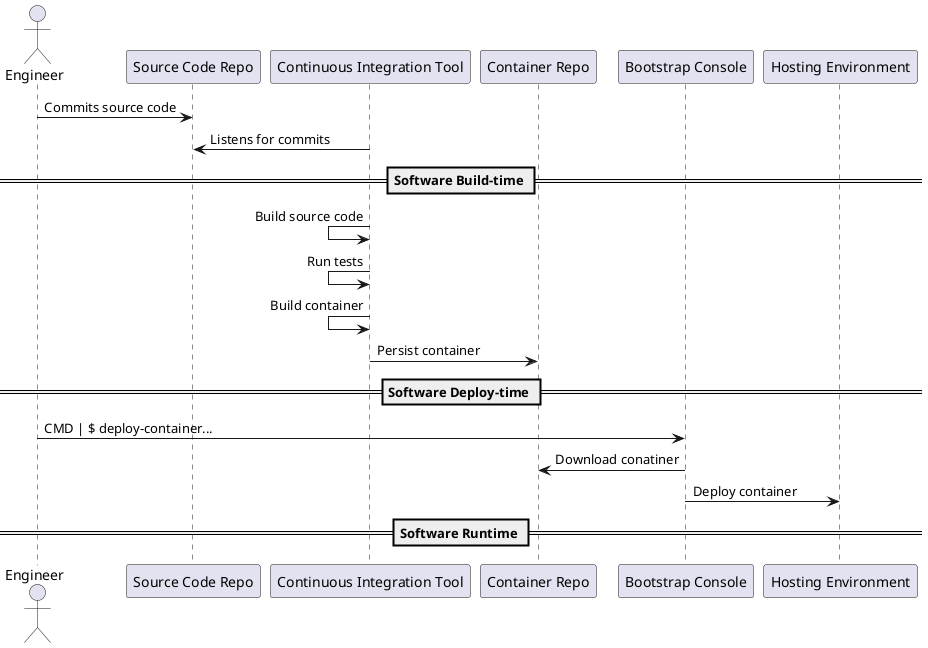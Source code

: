 @startuml

actor Engineer as user
participant "Source Code Repo" as git
participant "Continuous Integration Tool" as cicd
participant "Container Repo" as dckr
participant "Bootstrap Console" as cnsl
participant "Hosting Environment" as clstr

user -> git : Commits source code
git <- cicd : Listens for commits

== Software Build-time ==

cicd <- cicd : Build source code
cicd <- cicd : Run tests
cicd <- cicd : Build container
cicd -> dckr : Persist container

== Software Deploy-time ==

user -> cnsl : CMD | $ deploy-container...
cnsl -> dckr : Download conatiner
cnsl -> clstr : Deploy container

== Software Runtime == 

@enduml